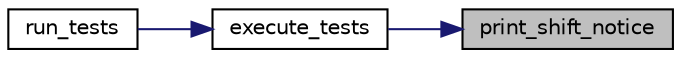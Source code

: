 digraph "print_shift_notice"
{
 // LATEX_PDF_SIZE
  edge [fontname="Helvetica",fontsize="10",labelfontname="Helvetica",labelfontsize="10"];
  node [fontname="Helvetica",fontsize="10",shape=record];
  rankdir="RL";
  Node1 [label="print_shift_notice",height=0.2,width=0.4,color="black", fillcolor="grey75", style="filled", fontcolor="black",tooltip="Prints notice that original cube points will be shifted."];
  Node1 -> Node2 [dir="back",color="midnightblue",fontsize="10",style="solid",fontname="Helvetica"];
  Node2 [label="execute_tests",height=0.2,width=0.4,color="black", fillcolor="white", style="filled",URL="$check_8cpp.html#a690936755ccb680c3abbdad01606f529",tooltip="See check.h for full documentation."];
  Node2 -> Node3 [dir="back",color="midnightblue",fontsize="10",style="solid",fontname="Helvetica"];
  Node3 [label="run_tests",height=0.2,width=0.4,color="black", fillcolor="white", style="filled",URL="$main_8cpp.html#ac49466defc444187a67ea0463a005eaa",tooltip=" "];
}
